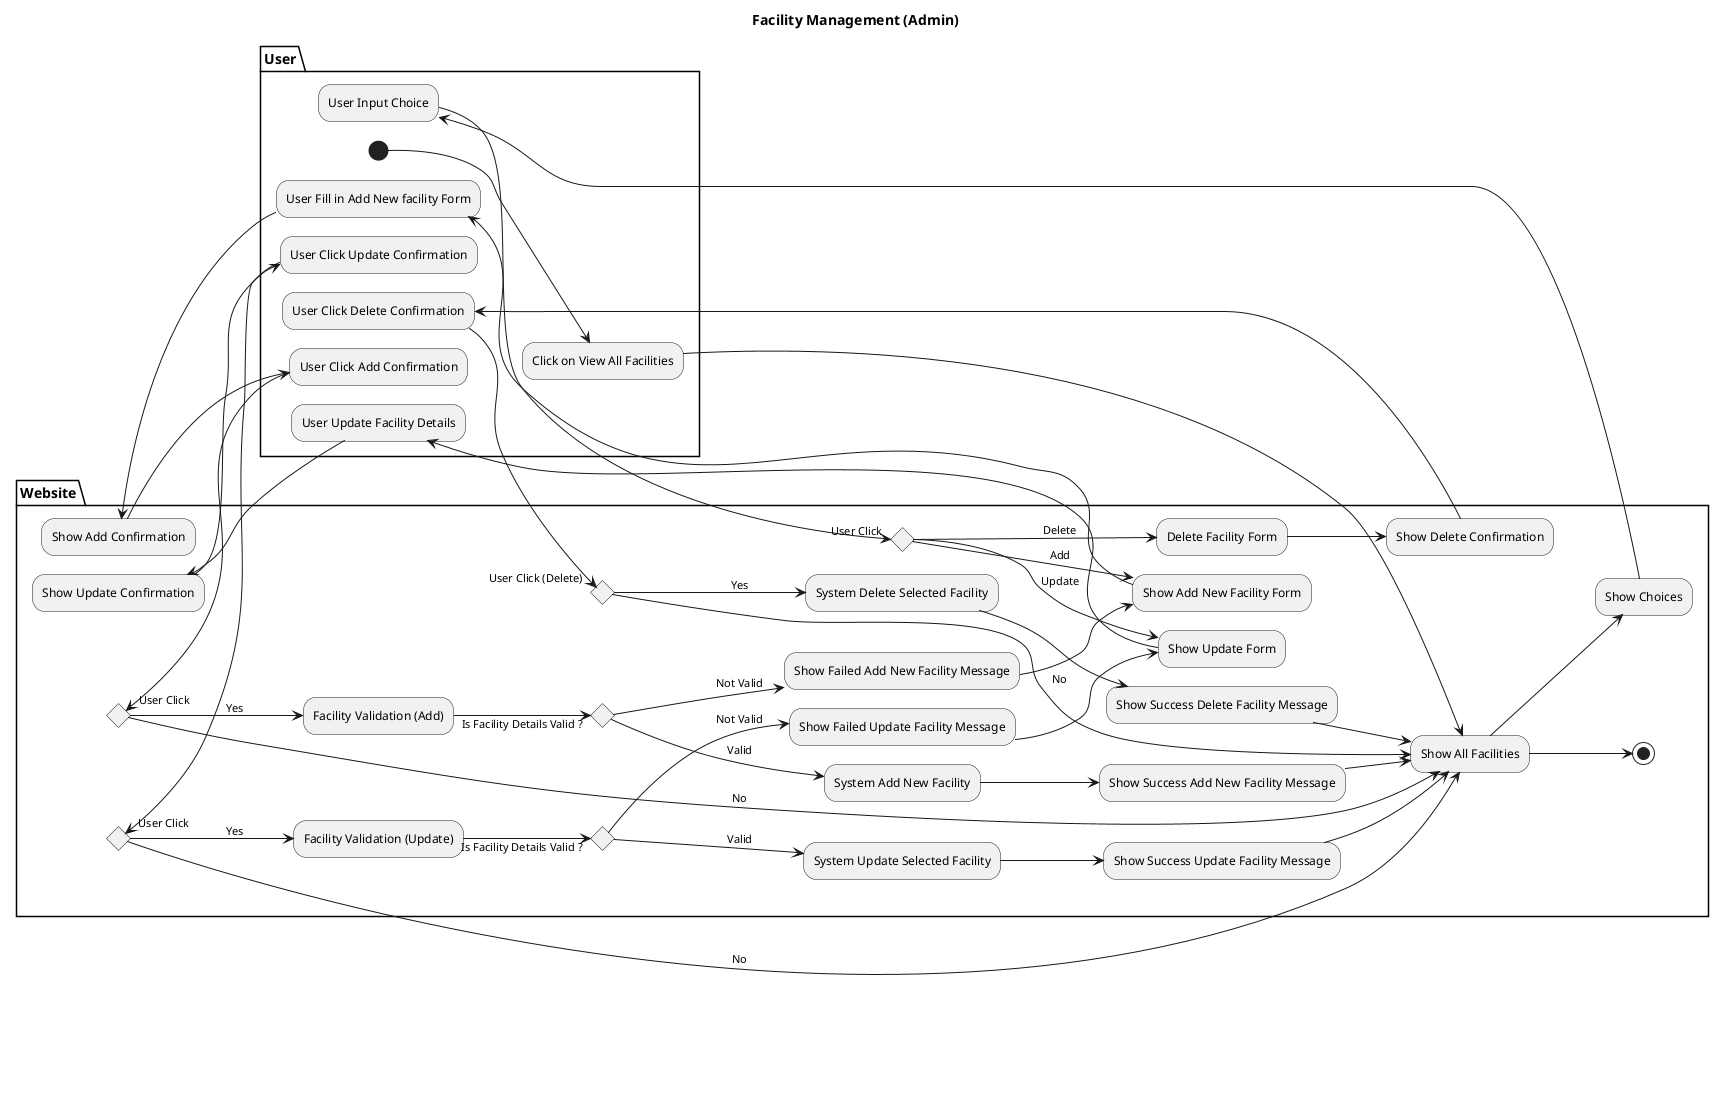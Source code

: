 @startuml

left to right direction
' top to bottom direction

title Facility Management (Admin)
partition User {
(*)  --> "Click on View All Facilities"
}
partition Website {
--> "Show All Facilities"
-->"Show Choices"
}
partition User {
--> "User Input Choice"
}
partition Website {
If "User Click" then

--> [Add] "Show Add New Facility Form"
}
partition User {
--> "User Fill in Add New facility Form"
}

partition Website {
--> "Show Add Confirmation"
}

partition User {
--> "User Click Add Confirmation"
}

partition Website {
    If "User Click" then
    --> [Yes] "Facility Validation (Add)"
        If "Is Facility Details Valid ?" then
        --> [Valid] "System Add New Facility"
        --> "Show Success Add New Facility Message"
        --> "Show All Facilities"
        else
        --> [Not Valid] "Show Failed Add New Facility Message"
        --> "Show Add New Facility Form"
        Endif
    else
    --> [No] "Show All Facilities"
    Endif

else
--> [Delete] "Delete Facility Form"
--> "Show Delete Confirmation"
}
partition User {
--> "User Click Delete Confirmation"
}
partition Website {
    If "User Click (Delete)" then
    --> [Yes] "System Delete Selected Facility"
    --> "Show Success Delete Facility Message"
    --> "Show All Facilities"
    else
    --> [No] "Show All Facilities"
    Endif

else
--> [Update] "Show Update Form"
}
partition User {
--> "User Update Facility Details"
}
partition Website {
--> "Show Update Confirmation"
}
partition User {
--> "User Click Update Confirmation"
}
partition Website {
    If "User Click" then
    --> [Yes] "Facility Validation (Update)"
        If "Is Facility Details Valid ?" then
        --> [Valid] "System Update Selected Facility"
        --> "Show Success Update Facility Message"
        --> "Show All Facilities"
        else
        --> [Not Valid] "Show Failed Update Facility Message"
        --> "Show Update Form"
        Endif
    else
    --> [No] "Show All Facilities"
    Endif
Endif
-->(*)
}
@enduml
